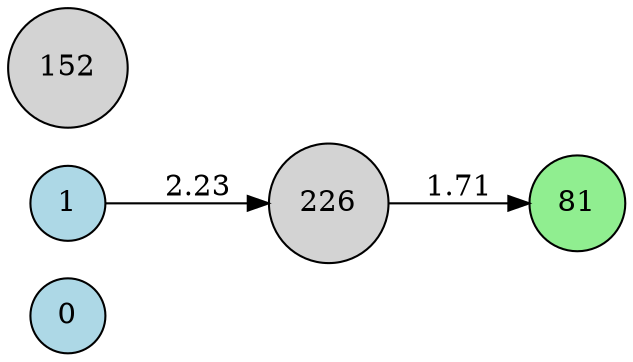 digraph neat {
  rankdir=LR;
  node [shape=circle];
  node0 [label="0", style=filled, fillcolor=lightblue];
  node1 [label="1", style=filled, fillcolor=lightblue];
  node81 [label="81", style=filled, fillcolor=lightgreen];
  node152 [label="152", style=filled, fillcolor=lightgray];
  node226 [label="226", style=filled, fillcolor=lightgray];
  node1 -> node226 [label="2.23"];
  node226 -> node81 [label="1.71"];
}
